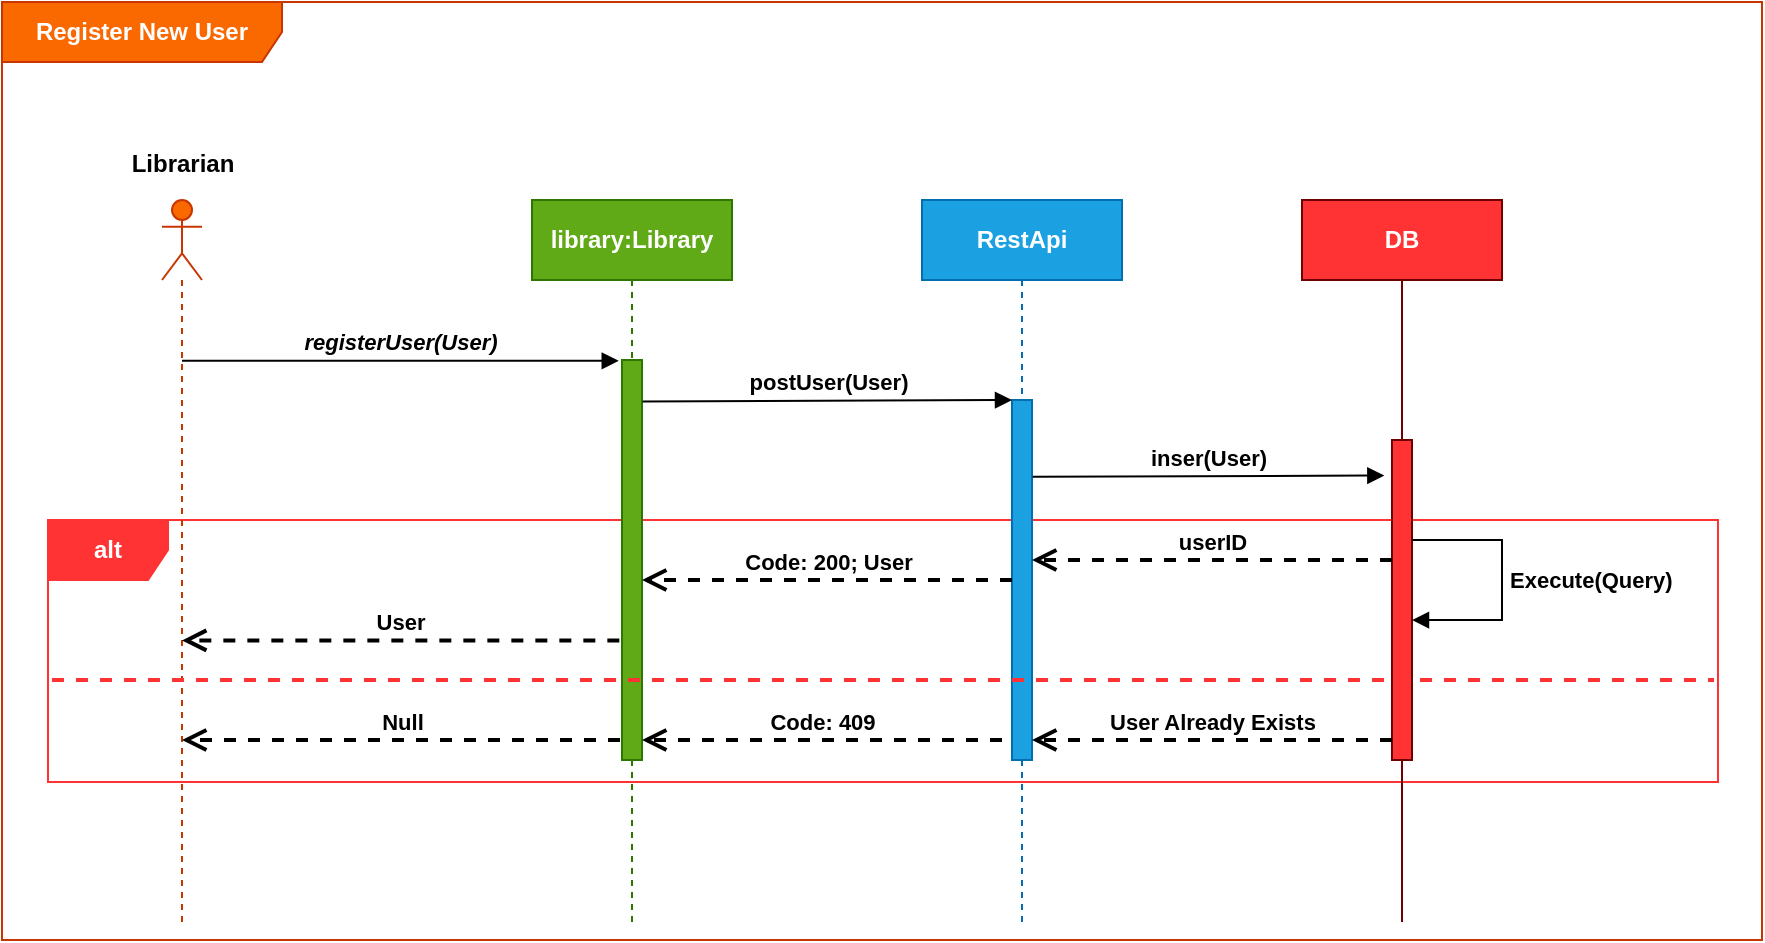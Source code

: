 <mxfile>
    <diagram id="8e1mUy6_R3QayLHpGOx4" name="Page-1">
        <mxGraphModel dx="1022" dy="750" grid="0" gridSize="10" guides="1" tooltips="1" connect="1" arrows="1" fold="1" page="0" pageScale="1" pageWidth="850" pageHeight="1100" background="#FFFFFF" math="0" shadow="0">
            <root>
                <mxCell id="0"/>
                <mxCell id="1" parent="0"/>
                <mxCell id="26" value="&lt;b&gt;&lt;font color=&quot;#ffffff&quot;&gt;Register New User&lt;/font&gt;&lt;/b&gt;" style="shape=umlFrame;whiteSpace=wrap;html=1;width=140;height=30;fillColor=#fa6800;strokeColor=#C73500;fontColor=#000000;" parent="1" vertex="1">
                    <mxGeometry y="61" width="880" height="469" as="geometry"/>
                </mxCell>
                <mxCell id="30" value="&lt;b&gt;alt&lt;/b&gt;" style="shape=umlFrame;whiteSpace=wrap;html=1;fontColor=#ffffff;fillColor=#FF3333;strokeColor=#FF3333;" parent="1" vertex="1">
                    <mxGeometry x="23" y="320" width="835" height="131" as="geometry"/>
                </mxCell>
                <mxCell id="2" value="&lt;b&gt;RestApi&lt;/b&gt;" style="shape=umlLifeline;perimeter=lifelinePerimeter;whiteSpace=wrap;html=1;container=1;collapsible=0;recursiveResize=0;outlineConnect=0;fillColor=#1ba1e2;fontColor=#ffffff;strokeColor=#006EAF;" parent="1" vertex="1">
                    <mxGeometry x="460" y="160" width="100" height="361" as="geometry"/>
                </mxCell>
                <mxCell id="18" value="" style="html=1;points=[];perimeter=orthogonalPerimeter;fillColor=#1ba1e2;fontColor=#ffffff;strokeColor=#006EAF;" parent="2" vertex="1">
                    <mxGeometry x="45" y="100" width="10" height="180" as="geometry"/>
                </mxCell>
                <mxCell id="3" value="&lt;b&gt;DB&lt;/b&gt;" style="shape=umlLifeline;perimeter=lifelinePerimeter;whiteSpace=wrap;html=1;container=1;collapsible=0;recursiveResize=0;outlineConnect=0;lifelineDashed=0;fillColor=#FF3333;fontColor=#ffffff;strokeColor=#6F0000;" parent="1" vertex="1">
                    <mxGeometry x="650" y="160" width="100" height="361" as="geometry"/>
                </mxCell>
                <mxCell id="21" value="" style="html=1;points=[];perimeter=orthogonalPerimeter;fillColor=#FF3333;fontColor=#ffffff;strokeColor=#6F0000;" parent="3" vertex="1">
                    <mxGeometry x="45" y="120" width="10" height="160" as="geometry"/>
                </mxCell>
                <mxCell id="25" value="&lt;span style=&quot;background-color: rgb(255 , 255 , 255)&quot;&gt;&lt;font color=&quot;#000000&quot;&gt;&lt;b&gt;Execute(Query)&lt;/b&gt;&lt;/font&gt;&lt;/span&gt;" style="edgeStyle=orthogonalEdgeStyle;html=1;align=left;spacingLeft=2;endArrow=block;rounded=0;strokeColor=#000000;" parent="3" edge="1">
                    <mxGeometry relative="1" as="geometry">
                        <mxPoint x="55" y="170.02" as="sourcePoint"/>
                        <Array as="points">
                            <mxPoint x="100" y="170.02"/>
                            <mxPoint x="100" y="210.02"/>
                        </Array>
                        <mxPoint x="55" y="210.02" as="targetPoint"/>
                    </mxGeometry>
                </mxCell>
                <mxCell id="33" value="&lt;font color=&quot;#000000&quot;&gt;&lt;span style=&quot;background-color: rgb(255 , 255 , 255)&quot;&gt;&lt;b&gt;User Already Exists&lt;/b&gt;&lt;/span&gt;&lt;/font&gt;" style="html=1;verticalAlign=bottom;endArrow=open;dashed=1;endSize=8;strokeColor=#000000;strokeWidth=2;" parent="3" edge="1">
                    <mxGeometry relative="1" as="geometry">
                        <mxPoint x="-135" y="270" as="targetPoint"/>
                        <mxPoint x="45" y="270" as="sourcePoint"/>
                        <Array as="points">
                            <mxPoint x="-110" y="270"/>
                        </Array>
                    </mxGeometry>
                </mxCell>
                <mxCell id="5" value="&lt;b&gt;library:Library&lt;/b&gt;" style="shape=umlLifeline;perimeter=lifelinePerimeter;whiteSpace=wrap;html=1;container=1;collapsible=0;recursiveResize=0;outlineConnect=0;fillColor=#60a917;fontColor=#ffffff;strokeColor=#2D7600;" parent="1" vertex="1">
                    <mxGeometry x="265" y="160" width="100" height="361" as="geometry"/>
                </mxCell>
                <mxCell id="14" style="edgeStyle=none;html=1;" parent="5" source="6" target="5" edge="1">
                    <mxGeometry relative="1" as="geometry"/>
                </mxCell>
                <mxCell id="6" value="" style="html=1;points=[];perimeter=orthogonalPerimeter;fillColor=#60a917;fontColor=#ffffff;strokeColor=#2D7600;" parent="5" vertex="1">
                    <mxGeometry x="45" y="80" width="10" height="200" as="geometry"/>
                </mxCell>
                <mxCell id="9" value="" style="shape=umlLifeline;participant=umlActor;perimeter=lifelinePerimeter;whiteSpace=wrap;html=1;container=1;collapsible=0;recursiveResize=0;verticalAlign=top;spacingTop=36;outlineConnect=0;fillColor=#fa6800;fontColor=#000000;strokeColor=#C73500;" parent="1" vertex="1">
                    <mxGeometry x="80" y="160" width="20" height="362" as="geometry"/>
                </mxCell>
                <mxCell id="11" value="&lt;b style=&quot;background-color: rgb(255 , 255 , 255)&quot;&gt;&lt;font color=&quot;#000000&quot;&gt;User&lt;/font&gt;&lt;/b&gt;" style="html=1;verticalAlign=bottom;endArrow=open;dashed=1;endSize=8;exitX=-0.133;exitY=0.701;exitDx=0;exitDy=0;exitPerimeter=0;strokeColor=#000000;strokeWidth=2;" parent="1" source="6" target="9" edge="1">
                    <mxGeometry relative="1" as="geometry">
                        <mxPoint x="190" y="360" as="sourcePoint"/>
                        <mxPoint x="225" y="320" as="targetPoint"/>
                    </mxGeometry>
                </mxCell>
                <mxCell id="19" value="&lt;span style=&quot;background-color: rgb(255 , 255 , 255)&quot;&gt;&lt;font color=&quot;#000000&quot;&gt;&lt;b&gt;postUser(User)&lt;/b&gt;&lt;/font&gt;&lt;/span&gt;" style="html=1;verticalAlign=bottom;endArrow=block;entryX=0;entryY=0;exitX=1.033;exitY=0.104;exitDx=0;exitDy=0;exitPerimeter=0;strokeColor=#000000;" parent="1" source="6" target="18" edge="1">
                    <mxGeometry relative="1" as="geometry">
                        <mxPoint x="330" y="260" as="sourcePoint"/>
                    </mxGeometry>
                </mxCell>
                <mxCell id="20" value="&lt;span style=&quot;background-color: rgb(255 , 255 , 255)&quot;&gt;&lt;font color=&quot;#000000&quot;&gt;&lt;b&gt;Code: 200; User&lt;/b&gt;&lt;/font&gt;&lt;/span&gt;" style="html=1;verticalAlign=bottom;endArrow=open;dashed=1;endSize=8;strokeColor=#000000;strokeWidth=2;" parent="1" source="18" target="6" edge="1">
                    <mxGeometry relative="1" as="geometry">
                        <mxPoint x="340" y="345" as="targetPoint"/>
                    </mxGeometry>
                </mxCell>
                <mxCell id="22" value="&lt;b style=&quot;background-color: rgb(255 , 255 , 255)&quot;&gt;&lt;font color=&quot;#000000&quot;&gt;inser(User)&lt;/font&gt;&lt;/b&gt;" style="html=1;verticalAlign=bottom;endArrow=block;entryX=-0.383;entryY=0.111;exitX=1.033;exitY=0.213;exitDx=0;exitDy=0;exitPerimeter=0;strokeColor=#000000;entryDx=0;entryDy=0;entryPerimeter=0;shadow=0;sketch=0;startFill=1;endFill=1;" parent="1" source="18" target="21" edge="1">
                    <mxGeometry relative="1" as="geometry">
                        <mxPoint x="520" y="280" as="sourcePoint"/>
                    </mxGeometry>
                </mxCell>
                <mxCell id="23" value="&lt;font color=&quot;#000000&quot; style=&quot;background-color: rgb(255 , 255 , 255)&quot;&gt;&lt;b&gt;userID&lt;/b&gt;&lt;/font&gt;" style="html=1;verticalAlign=bottom;endArrow=open;dashed=1;endSize=8;strokeColor=#000000;strokeWidth=2;" parent="1" source="21" target="18" edge="1">
                    <mxGeometry relative="1" as="geometry">
                        <mxPoint x="530" y="337" as="targetPoint"/>
                        <Array as="points">
                            <mxPoint x="540" y="340"/>
                        </Array>
                    </mxGeometry>
                </mxCell>
                <mxCell id="13" value="&lt;font color=&quot;#000000&quot;&gt;&lt;b&gt;&lt;i style=&quot;background-color: rgb(255 , 255 , 255)&quot;&gt;registerUser(User)&lt;/i&gt;&lt;/b&gt;&lt;/font&gt;" style="html=1;verticalAlign=bottom;endArrow=block;entryX=-0.162;entryY=0.002;entryDx=0;entryDy=0;entryPerimeter=0;strokeColor=#000000;align=center;" parent="1" source="9" target="6" edge="1">
                    <mxGeometry width="80" relative="1" as="geometry">
                        <mxPoint x="90" y="240" as="sourcePoint"/>
                        <mxPoint x="290" y="240" as="targetPoint"/>
                    </mxGeometry>
                </mxCell>
                <mxCell id="31" value="" style="endArrow=none;dashed=1;html=1;strokeWidth=2;labelBackgroundColor=#FFFFFF;fontColor=#FFFFFF;fillColor=#e51400;strokeColor=#FF3333;" parent="1" edge="1">
                    <mxGeometry width="50" height="50" relative="1" as="geometry">
                        <mxPoint x="25" y="400" as="sourcePoint"/>
                        <mxPoint x="856" y="400" as="targetPoint"/>
                    </mxGeometry>
                </mxCell>
                <mxCell id="32" value="&lt;font color=&quot;#000000&quot;&gt;&lt;b style=&quot;background-color: rgb(255 , 255 , 255)&quot;&gt;Code: 409&lt;/b&gt;&lt;/font&gt;" style="html=1;verticalAlign=bottom;endArrow=open;dashed=1;endSize=8;strokeColor=#000000;strokeWidth=2;" parent="1" edge="1">
                    <mxGeometry relative="1" as="geometry">
                        <mxPoint x="320" y="430" as="targetPoint"/>
                        <mxPoint x="500" y="430" as="sourcePoint"/>
                        <Array as="points">
                            <mxPoint x="345" y="430"/>
                        </Array>
                    </mxGeometry>
                </mxCell>
                <mxCell id="35" value="&lt;b style=&quot;background-color: rgb(255 , 255 , 255)&quot;&gt;&lt;font color=&quot;#000000&quot;&gt;Null&lt;/font&gt;&lt;/b&gt;" style="html=1;verticalAlign=bottom;endArrow=open;dashed=1;endSize=8;exitX=-0.133;exitY=0.701;exitDx=0;exitDy=0;exitPerimeter=0;strokeColor=#000000;strokeWidth=2;" parent="1" edge="1">
                    <mxGeometry relative="1" as="geometry">
                        <mxPoint x="309.0" y="430.0" as="sourcePoint"/>
                        <mxPoint x="89.997" y="430.0" as="targetPoint"/>
                    </mxGeometry>
                </mxCell>
                <mxCell id="36" value="Librarian" style="text;html=1;align=center;verticalAlign=middle;resizable=0;points=[];autosize=1;strokeColor=none;fillColor=none;fontColor=#000000;fontStyle=1" parent="1" vertex="1">
                    <mxGeometry x="59.5" y="133" width="61" height="18" as="geometry"/>
                </mxCell>
            </root>
        </mxGraphModel>
    </diagram>
</mxfile>